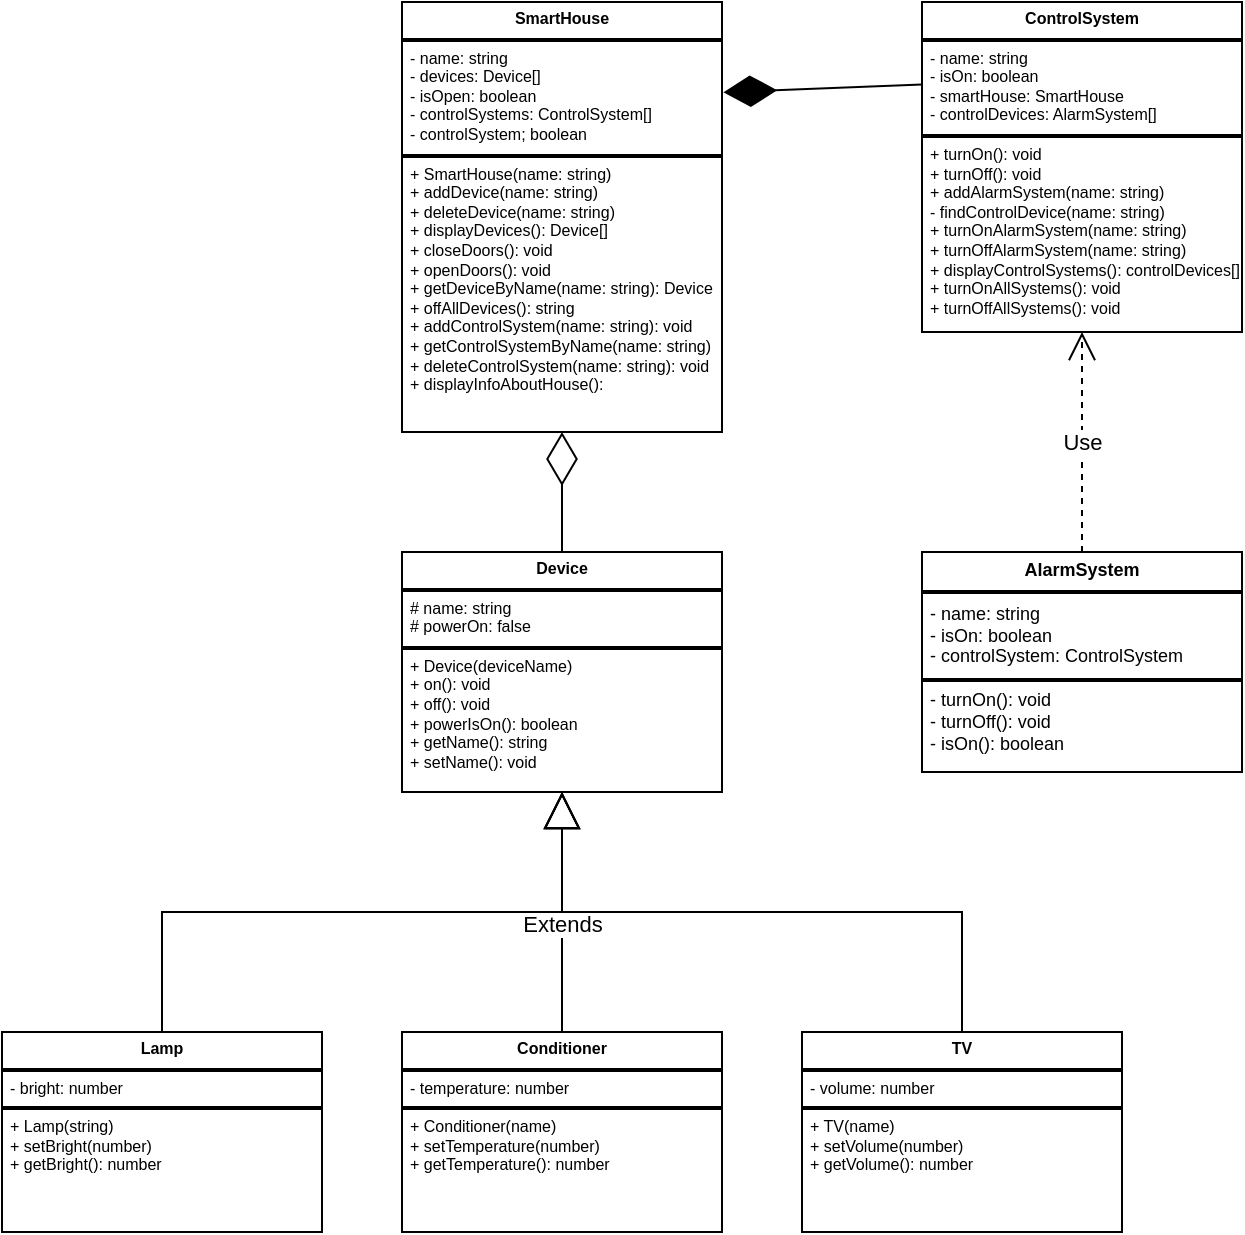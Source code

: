 <mxfile version="24.2.7" type="device">
  <diagram name="Страница — 1" id="bERqnaUpnix3Bu8-cO2g">
    <mxGraphModel dx="989" dy="548" grid="0" gridSize="10" guides="1" tooltips="1" connect="1" arrows="1" fold="1" page="1" pageScale="1" pageWidth="827" pageHeight="1169" background="#FFFFFF" math="0" shadow="0">
      <root>
        <mxCell id="0" />
        <mxCell id="1" parent="0" />
        <mxCell id="8Muu9q0Q0DCxU8LPVgdl-43" value="&lt;p style=&quot;margin: 4px 0px 0px; text-align: center; font-size: 8px;&quot;&gt;&lt;b style=&quot;font-size: 8px;&quot;&gt;SmartHouse&lt;/b&gt;&lt;/p&gt;&lt;hr style=&quot;border-style: solid; font-size: 8px;&quot;&gt;&lt;p style=&quot;margin: 0px 0px 0px 4px; font-size: 8px;&quot;&gt;&lt;font style=&quot;font-size: 8px;&quot;&gt;- name: string&lt;/font&gt;&lt;/p&gt;&lt;p style=&quot;margin: 0px 0px 0px 4px; font-size: 8px;&quot;&gt;&lt;font style=&quot;font-size: 8px;&quot;&gt;- devices: Device[]&lt;/font&gt;&lt;/p&gt;&lt;p style=&quot;margin: 0px 0px 0px 4px; font-size: 8px;&quot;&gt;&lt;font style=&quot;font-size: 8px;&quot;&gt;- isOpen: boolean&lt;/font&gt;&lt;/p&gt;&lt;p style=&quot;margin: 0px 0px 0px 4px; font-size: 8px;&quot;&gt;&lt;font style=&quot;font-size: 8px;&quot;&gt;- controlSystems: ControlSystem[]&lt;/font&gt;&lt;/p&gt;&lt;p style=&quot;margin: 0px 0px 0px 4px; font-size: 8px;&quot;&gt;&lt;font style=&quot;font-size: 8px;&quot;&gt;- controlSystem; boolean&lt;/font&gt;&lt;/p&gt;&lt;hr style=&quot;border-style: solid; font-size: 8px;&quot;&gt;&lt;p style=&quot;margin: 0px 0px 0px 4px; font-size: 8px;&quot;&gt;+ SmartHouse(name: string)&lt;/p&gt;&lt;p style=&quot;margin: 0px 0px 0px 4px; font-size: 8px;&quot;&gt;+ addDevice(name: string)&lt;/p&gt;&lt;p style=&quot;margin: 0px 0px 0px 4px; font-size: 8px;&quot;&gt;+ deleteDevice(name: string)&lt;/p&gt;&lt;p style=&quot;margin: 0px 0px 0px 4px; font-size: 8px;&quot;&gt;+ displayDevices(): Device[]&lt;/p&gt;&lt;p style=&quot;margin: 0px 0px 0px 4px; font-size: 8px;&quot;&gt;+ closeDoors(): void&lt;/p&gt;&lt;p style=&quot;margin: 0px 0px 0px 4px; font-size: 8px;&quot;&gt;+ openDoors(): void&lt;/p&gt;&lt;p style=&quot;margin: 0px 0px 0px 4px; font-size: 8px;&quot;&gt;+ getDeviceByName(name: string): Device&lt;/p&gt;&lt;p style=&quot;margin: 0px 0px 0px 4px; font-size: 8px;&quot;&gt;+ offAllDevices(): string&lt;/p&gt;&lt;p style=&quot;margin: 0px 0px 0px 4px; font-size: 8px;&quot;&gt;+ addControlSystem(&lt;span style=&quot;background-color: initial;&quot;&gt;name: string&lt;/span&gt;&lt;span style=&quot;background-color: initial;&quot;&gt;): void&lt;/span&gt;&lt;/p&gt;&lt;p style=&quot;margin: 0px 0px 0px 4px; font-size: 8px;&quot;&gt;+ getControlSystemByName(name: string)&amp;nbsp;&lt;br&gt;+ deleteControlSystem(name: string): void&lt;/p&gt;&lt;p style=&quot;margin: 0px 0px 0px 4px; font-size: 8px;&quot;&gt;+ displayInfoAboutHouse():&lt;/p&gt;" style="verticalAlign=top;align=left;overflow=fill;html=1;whiteSpace=wrap;fillColor=none;fontSize=8;" parent="1" vertex="1">
          <mxGeometry x="350" y="185" width="160" height="215" as="geometry" />
        </mxCell>
        <mxCell id="8Muu9q0Q0DCxU8LPVgdl-45" value="&lt;p style=&quot;margin: 4px 0px 0px; text-align: center; font-size: 8px;&quot;&gt;&lt;b&gt;Device&lt;/b&gt;&lt;/p&gt;&lt;hr style=&quot;border-style: solid; font-size: 8px;&quot;&gt;&lt;p style=&quot;margin: 0px 0px 0px 4px; font-size: 8px;&quot;&gt;&lt;font style=&quot;font-size: 8px;&quot;&gt;# name: string&lt;/font&gt;&lt;/p&gt;&lt;p style=&quot;margin: 0px 0px 0px 4px; font-size: 8px;&quot;&gt;&lt;font style=&quot;font-size: 8px;&quot;&gt;# powerOn: false&lt;/font&gt;&lt;span style=&quot;background-color: initial;&quot;&gt;&amp;nbsp;&lt;/span&gt;&lt;/p&gt;&lt;hr style=&quot;border-style: solid; font-size: 8px;&quot;&gt;&lt;p style=&quot;margin: 0px 0px 0px 4px; font-size: 8px;&quot;&gt;&lt;font style=&quot;font-size: 8px;&quot;&gt;+ Device(deviceName)&lt;br&gt;+ on(): void&lt;/font&gt;&lt;/p&gt;&lt;p style=&quot;margin: 0px 0px 0px 4px; font-size: 8px;&quot;&gt;&lt;font style=&quot;font-size: 8px;&quot;&gt;+ off(): void&lt;/font&gt;&lt;/p&gt;&lt;p style=&quot;margin: 0px 0px 0px 4px; font-size: 8px;&quot;&gt;&lt;font style=&quot;font-size: 8px;&quot;&gt;+ powerIsOn(): boolean&lt;/font&gt;&lt;/p&gt;&lt;p style=&quot;margin: 0px 0px 0px 4px; font-size: 8px;&quot;&gt;&lt;font style=&quot;font-size: 8px;&quot;&gt;+ getName(): string&lt;/font&gt;&lt;/p&gt;&lt;p style=&quot;margin: 0px 0px 0px 4px; font-size: 8px;&quot;&gt;&lt;font style=&quot;font-size: 8px;&quot;&gt;+ setName(): void&lt;/font&gt;&lt;/p&gt;&lt;p style=&quot;margin: 0px 0px 0px 4px;&quot;&gt;&lt;br&gt;&lt;/p&gt;&lt;p style=&quot;margin: 0px 0px 0px 4px; font-size: 8px;&quot;&gt;&lt;font style=&quot;font-size: 8px;&quot;&gt;&lt;br&gt;&lt;/font&gt;&lt;/p&gt;" style="verticalAlign=top;align=left;overflow=fill;html=1;whiteSpace=wrap;fillColor=none;fontSize=8;" parent="1" vertex="1">
          <mxGeometry x="350" y="460" width="160" height="120" as="geometry" />
        </mxCell>
        <mxCell id="8Muu9q0Q0DCxU8LPVgdl-51" value="&lt;p style=&quot;text-align: center; margin: 4px 0px 0px;&quot;&gt;&lt;span style=&quot;background-color: initial; text-align: left;&quot;&gt;&lt;b&gt;Conditioner&lt;/b&gt;&lt;/span&gt;&lt;/p&gt;&lt;hr style=&quot;border-style: solid; font-size: 8px;&quot;&gt;&lt;p style=&quot;margin: 0px 0px 0px 4px; font-size: 8px;&quot;&gt;&lt;span style=&quot;background-color: initial;&quot;&gt;- temperature: number&lt;/span&gt;&lt;br&gt;&lt;/p&gt;&lt;hr style=&quot;border-style: solid; font-size: 8px;&quot;&gt;&lt;p style=&quot;margin: 0px 0px 0px 4px; font-size: 8px;&quot;&gt;+ Conditioner(name)&lt;/p&gt;&lt;p style=&quot;margin: 0px 0px 0px 4px; font-size: 8px;&quot;&gt;+ setTemperature(number)&lt;/p&gt;&lt;p style=&quot;margin: 0px 0px 0px 4px; font-size: 8px;&quot;&gt;+ getTemperature(): number&lt;/p&gt;" style="verticalAlign=top;align=left;overflow=fill;html=1;whiteSpace=wrap;fillColor=none;fontSize=8;" parent="1" vertex="1">
          <mxGeometry x="350" y="700" width="160" height="100" as="geometry" />
        </mxCell>
        <mxCell id="8Muu9q0Q0DCxU8LPVgdl-52" value="&lt;p style=&quot;margin: 4px 0px 0px; text-align: center; font-size: 8px;&quot;&gt;&lt;b&gt;TV&lt;/b&gt;&lt;/p&gt;&lt;hr style=&quot;border-style: solid; font-size: 8px;&quot;&gt;&lt;p style=&quot;margin: 0px 0px 0px 4px; font-size: 8px;&quot;&gt;&lt;span style=&quot;background-color: initial;&quot;&gt;- volume: number&lt;/span&gt;&lt;br&gt;&lt;/p&gt;&lt;hr style=&quot;border-style: solid; font-size: 8px;&quot;&gt;&lt;p style=&quot;margin: 0px 0px 0px 4px; font-size: 8px;&quot;&gt;+ TV(name)&lt;/p&gt;&lt;p style=&quot;margin: 0px 0px 0px 4px; font-size: 8px;&quot;&gt;+ setVolume(number)&lt;/p&gt;&lt;p style=&quot;margin: 0px 0px 0px 4px; font-size: 8px;&quot;&gt;+ getVolume(): number&lt;/p&gt;&lt;p style=&quot;margin: 0px 0px 0px 4px; font-size: 8px;&quot;&gt;&lt;br&gt;&lt;/p&gt;" style="verticalAlign=top;align=left;overflow=fill;html=1;whiteSpace=wrap;fillColor=none;fontSize=8;" parent="1" vertex="1">
          <mxGeometry x="550" y="700" width="160" height="100" as="geometry" />
        </mxCell>
        <mxCell id="8Muu9q0Q0DCxU8LPVgdl-53" value="&lt;p style=&quot;margin: 4px 0px 0px; text-align: center; font-size: 8px;&quot;&gt;&lt;b style=&quot;font-size: 8px;&quot;&gt;Lamp&lt;/b&gt;&lt;/p&gt;&lt;hr style=&quot;border-style: solid; font-size: 8px;&quot;&gt;&lt;p style=&quot;margin: 0px 0px 0px 4px; font-size: 8px;&quot;&gt;&lt;span style=&quot;background-color: initial;&quot;&gt;- bright: number&lt;/span&gt;&lt;br&gt;&lt;/p&gt;&lt;hr style=&quot;border-style: solid; font-size: 8px;&quot;&gt;&lt;p style=&quot;margin: 0px 0px 0px 4px; font-size: 8px;&quot;&gt;+ Lamp(string)&lt;br&gt;+ setBright(number)&lt;/p&gt;&lt;p style=&quot;margin: 0px 0px 0px 4px; font-size: 8px;&quot;&gt;+ getBright(): number&lt;/p&gt;&lt;p style=&quot;margin: 0px 0px 0px 4px; font-size: 8px;&quot;&gt;&lt;br&gt;&lt;/p&gt;" style="verticalAlign=top;align=left;overflow=fill;html=1;whiteSpace=wrap;fillColor=none;fontSize=8;" parent="1" vertex="1">
          <mxGeometry x="150" y="700" width="160" height="100" as="geometry" />
        </mxCell>
        <mxCell id="8Muu9q0Q0DCxU8LPVgdl-50" value="Extends" style="endArrow=block;endSize=16;endFill=0;html=1;rounded=0;entryX=0.5;entryY=1;entryDx=0;entryDy=0;exitX=0.5;exitY=0;exitDx=0;exitDy=0;" parent="1" source="8Muu9q0Q0DCxU8LPVgdl-51" target="8Muu9q0Q0DCxU8LPVgdl-45" edge="1">
          <mxGeometry x="-0.091" width="160" relative="1" as="geometry">
            <mxPoint x="430" y="680" as="sourcePoint" />
            <mxPoint x="420" y="740" as="targetPoint" />
            <mxPoint as="offset" />
          </mxGeometry>
        </mxCell>
        <mxCell id="8Muu9q0Q0DCxU8LPVgdl-60" value="" style="endArrow=diamondThin;endFill=0;endSize=24;html=1;rounded=0;entryX=0.5;entryY=1;entryDx=0;entryDy=0;exitX=0.5;exitY=0;exitDx=0;exitDy=0;" parent="1" source="8Muu9q0Q0DCxU8LPVgdl-45" target="8Muu9q0Q0DCxU8LPVgdl-43" edge="1">
          <mxGeometry width="160" relative="1" as="geometry">
            <mxPoint x="280" y="450" as="sourcePoint" />
            <mxPoint x="440" y="450" as="targetPoint" />
          </mxGeometry>
        </mxCell>
        <mxCell id="8Muu9q0Q0DCxU8LPVgdl-67" value="&lt;p style=&quot;margin: 4px 0px 0px; text-align: center; font-size: 8px;&quot;&gt;&lt;b&gt;ControlSystem&lt;/b&gt;&lt;/p&gt;&lt;hr style=&quot;border-style: solid; font-size: 8px;&quot;&gt;&lt;p style=&quot;margin: 0px 0px 0px 4px; font-size: 8px;&quot;&gt;- name: string&lt;/p&gt;&lt;p style=&quot;margin: 0px 0px 0px 4px; font-size: 8px;&quot;&gt;- isOn: boolean&lt;/p&gt;&lt;p style=&quot;margin: 0px 0px 0px 4px; font-size: 8px;&quot;&gt;- smartHouse: SmartHouse&lt;/p&gt;&lt;p style=&quot;margin: 0px 0px 0px 4px; font-size: 8px;&quot;&gt;- controlDevices: AlarmSystem[]&lt;/p&gt;&lt;hr style=&quot;border-style: solid; font-size: 8px;&quot;&gt;&lt;p style=&quot;margin: 0px 0px 0px 4px; font-size: 8px;&quot;&gt;+ turnOn(): void&lt;br&gt;+ turnOff(): void&lt;/p&gt;&lt;p style=&quot;margin: 0px 0px 0px 4px; font-size: 8px;&quot;&gt;+ addAlarmSystem(name: string)&lt;/p&gt;&lt;p style=&quot;margin: 0px 0px 0px 4px; font-size: 8px;&quot;&gt;- findControlDevice(name: string)&lt;/p&gt;&lt;p style=&quot;margin: 0px 0px 0px 4px; font-size: 8px;&quot;&gt;+ turnOnAlarmSystem(name: string)&lt;/p&gt;&lt;p style=&quot;margin: 0px 0px 0px 4px; font-size: 8px;&quot;&gt;+ turnOffAlarmSystem(&lt;span style=&quot;background-color: initial;&quot;&gt;name: string&lt;/span&gt;&lt;span style=&quot;background-color: initial;&quot;&gt;)&lt;/span&gt;&lt;/p&gt;&lt;p style=&quot;margin: 0px 0px 0px 4px; font-size: 8px;&quot;&gt;&lt;span style=&quot;background-color: initial;&quot;&gt;+ displayControlSystems():&amp;nbsp;&lt;/span&gt;&lt;span style=&quot;background-color: initial;&quot;&gt;controlDevices&lt;/span&gt;&lt;span style=&quot;background-color: initial;&quot;&gt;[]&lt;/span&gt;&lt;/p&gt;&lt;p style=&quot;margin: 0px 0px 0px 4px; font-size: 8px;&quot;&gt;&lt;span style=&quot;background-color: initial;&quot;&gt;+ turnOnAllSystems(): void&lt;/span&gt;&lt;/p&gt;&lt;p style=&quot;margin: 0px 0px 0px 4px; font-size: 8px;&quot;&gt;&lt;span style=&quot;background-color: initial;&quot;&gt;+ turnOffAllSystems(): void&lt;/span&gt;&lt;/p&gt;" style="verticalAlign=top;align=left;overflow=fill;html=1;whiteSpace=wrap;fillColor=none;fontSize=8;" parent="1" vertex="1">
          <mxGeometry x="610" y="185" width="160" height="165" as="geometry" />
        </mxCell>
        <mxCell id="8Muu9q0Q0DCxU8LPVgdl-68" value="&lt;p style=&quot;margin: 4px 0px 0px; text-align: center; font-size: 9px;&quot;&gt;&lt;b style=&quot;font-size: 9px;&quot;&gt;AlarmSystem&lt;/b&gt;&lt;/p&gt;&lt;hr style=&quot;border-style: solid; font-size: 9px;&quot;&gt;&lt;p style=&quot;margin: 0px 0px 0px 4px; font-size: 9px;&quot;&gt;- name: string&lt;/p&gt;&lt;p style=&quot;margin: 0px 0px 0px 4px; font-size: 9px;&quot;&gt;- isOn: boolean&lt;/p&gt;&lt;p style=&quot;margin: 0px 0px 0px 4px; font-size: 9px;&quot;&gt;- controlSystem: ControlSystem&lt;/p&gt;&lt;hr style=&quot;border-style: solid; font-size: 9px;&quot;&gt;&lt;p style=&quot;margin: 0px 0px 0px 4px; font-size: 9px;&quot;&gt;- turnOn(): void&lt;/p&gt;&lt;p style=&quot;margin: 0px 0px 0px 4px; font-size: 9px;&quot;&gt;- turnOff(): void&lt;/p&gt;&lt;p style=&quot;margin: 0px 0px 0px 4px; font-size: 9px;&quot;&gt;- isOn(): boolean&lt;/p&gt;&lt;p style=&quot;margin: 0px 0px 0px 4px; font-size: 9px;&quot;&gt;&lt;br&gt;&lt;/p&gt;" style="verticalAlign=top;align=left;overflow=fill;html=1;whiteSpace=wrap;fillColor=none;fontSize=9;" parent="1" vertex="1">
          <mxGeometry x="610" y="460" width="160" height="110" as="geometry" />
        </mxCell>
        <mxCell id="8Muu9q0Q0DCxU8LPVgdl-87" value="Extends" style="endArrow=block;endSize=16;endFill=0;html=1;rounded=0;exitX=0.5;exitY=0;exitDx=0;exitDy=0;entryX=0.5;entryY=1;entryDx=0;entryDy=0;edgeStyle=orthogonalEdgeStyle;fontColor=none;noLabel=1;" parent="1" source="8Muu9q0Q0DCxU8LPVgdl-52" target="8Muu9q0Q0DCxU8LPVgdl-45" edge="1">
          <mxGeometry width="160" relative="1" as="geometry">
            <mxPoint x="390" y="680" as="sourcePoint" />
            <mxPoint x="550" y="680" as="targetPoint" />
          </mxGeometry>
        </mxCell>
        <mxCell id="8Muu9q0Q0DCxU8LPVgdl-88" value="Extends" style="endArrow=block;endSize=16;endFill=0;html=1;rounded=0;exitX=0.5;exitY=0;exitDx=0;exitDy=0;entryX=0.5;entryY=1;entryDx=0;entryDy=0;edgeStyle=orthogonalEdgeStyle;fontColor=none;noLabel=1;" parent="1" source="8Muu9q0Q0DCxU8LPVgdl-53" target="8Muu9q0Q0DCxU8LPVgdl-45" edge="1">
          <mxGeometry width="160" relative="1" as="geometry">
            <mxPoint x="400" y="690" as="sourcePoint" />
            <mxPoint x="560" y="690" as="targetPoint" />
          </mxGeometry>
        </mxCell>
        <mxCell id="8Muu9q0Q0DCxU8LPVgdl-89" value="Use" style="endArrow=open;endSize=12;dashed=1;html=1;rounded=0;exitX=0.5;exitY=0;exitDx=0;exitDy=0;entryX=0.5;entryY=1;entryDx=0;entryDy=0;" parent="1" source="8Muu9q0Q0DCxU8LPVgdl-68" target="8Muu9q0Q0DCxU8LPVgdl-67" edge="1">
          <mxGeometry width="160" relative="1" as="geometry">
            <mxPoint x="420" y="390" as="sourcePoint" />
            <mxPoint x="580" y="390" as="targetPoint" />
          </mxGeometry>
        </mxCell>
        <mxCell id="8Muu9q0Q0DCxU8LPVgdl-90" value="" style="endArrow=diamondThin;endFill=1;endSize=24;html=1;rounded=0;exitX=0;exitY=0.25;exitDx=0;exitDy=0;entryX=1.004;entryY=0.21;entryDx=0;entryDy=0;entryPerimeter=0;" parent="1" source="8Muu9q0Q0DCxU8LPVgdl-67" target="8Muu9q0Q0DCxU8LPVgdl-43" edge="1">
          <mxGeometry width="160" relative="1" as="geometry">
            <mxPoint x="370" y="390" as="sourcePoint" />
            <mxPoint x="530" y="390" as="targetPoint" />
          </mxGeometry>
        </mxCell>
      </root>
    </mxGraphModel>
  </diagram>
</mxfile>
